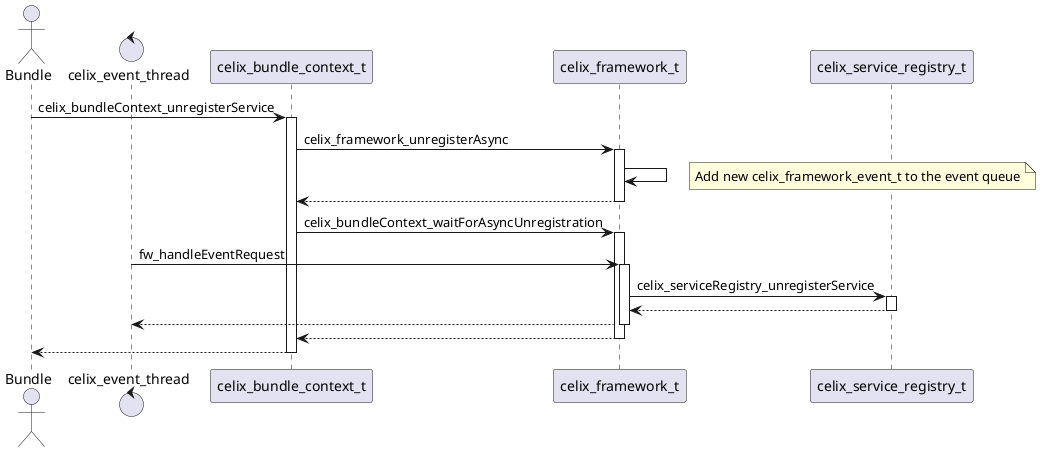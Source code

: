 Licensed to the Apache Software Foundation (ASF) under one or more
contributor license agreements.  See the NOTICE file distributed with
this work for additional information regarding copyright ownership.
The ASF licenses this file to You under the Apache License, Version 2.0
(the "License"); you may not use this file except in compliance with
the License.  You may obtain a copy of the License at

    http://www.apache.org/licenses/LICENSE-2.0

Unless required by applicable law or agreed to in writing, software
distributed under the License is distributed on an "AS IS" BASIS,
WITHOUT WARRANTIES OR CONDITIONS OF ANY KIND, either express or implied.
See the License for the specific language governing permissions and
limitations under the License.

@startuml
actor Bundle
control celix_event_thread

Bundle -> celix_bundle_context_t ++: celix_bundleContext_unregisterService
celix_bundle_context_t -> celix_framework_t ++: celix_framework_unregisterAsync
celix_framework_t -> celix_framework_t
note right: Add new celix_framework_event_t to the event queue
return

celix_bundle_context_t -> celix_framework_t ++: celix_bundleContext_waitForAsyncUnregistration

celix_event_thread -> celix_framework_t ++ : fw_handleEventRequest
celix_framework_t -> celix_service_registry_t ++ : celix_serviceRegistry_unregisterService
return
return

return
return
@enduml


